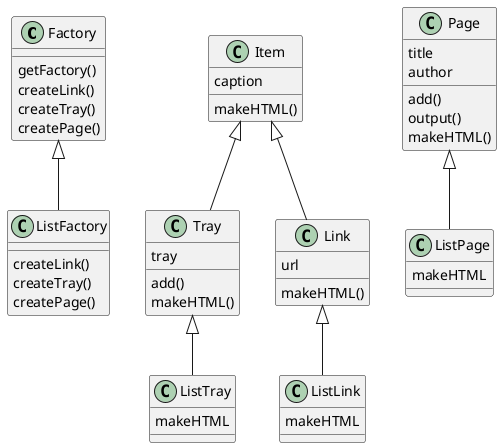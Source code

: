 @startuml

abstract class Factory
abstract class Tray
abstract class Link
abstract class Page
abstract class Item


Item <|-- Tray
Item <|-- Link

class Factory{
getFactory()
createLink()
createTray()
createPage()
}

class Tray{
tray
add()
makeHTML()
}

class Link{
url
makeHTML()
}

class Item{
caption
makeHTML()
}

class Page{
title
author
add()
output()
makeHTML()
}

Factory <|-- ListFactory
Page <|-- ListPage
Link <|-- ListLink
Tray <|-- ListTray

class ListTray{
makeHTML
}

class ListLink{
makeHTML
}

class ListPage{
makeHTML
}

class ListFactory{
createLink()
createTray()
createPage()
}
@enduml
